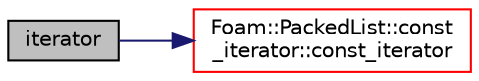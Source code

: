 digraph "iterator"
{
  bgcolor="transparent";
  edge [fontname="Helvetica",fontsize="10",labelfontname="Helvetica",labelfontsize="10"];
  node [fontname="Helvetica",fontsize="10",shape=record];
  rankdir="LR";
  Node9 [label="iterator",height=0.2,width=0.4,color="black", fillcolor="grey75", style="filled", fontcolor="black"];
  Node9 -> Node10 [color="midnightblue",fontsize="10",style="solid",fontname="Helvetica"];
  Node10 [label="Foam::PackedList::const\l_iterator::const_iterator",height=0.2,width=0.4,color="red",URL="$a27069.html#abdefca51d553d29c565b08e091f8cd19",tooltip="Construct null. "];
}
